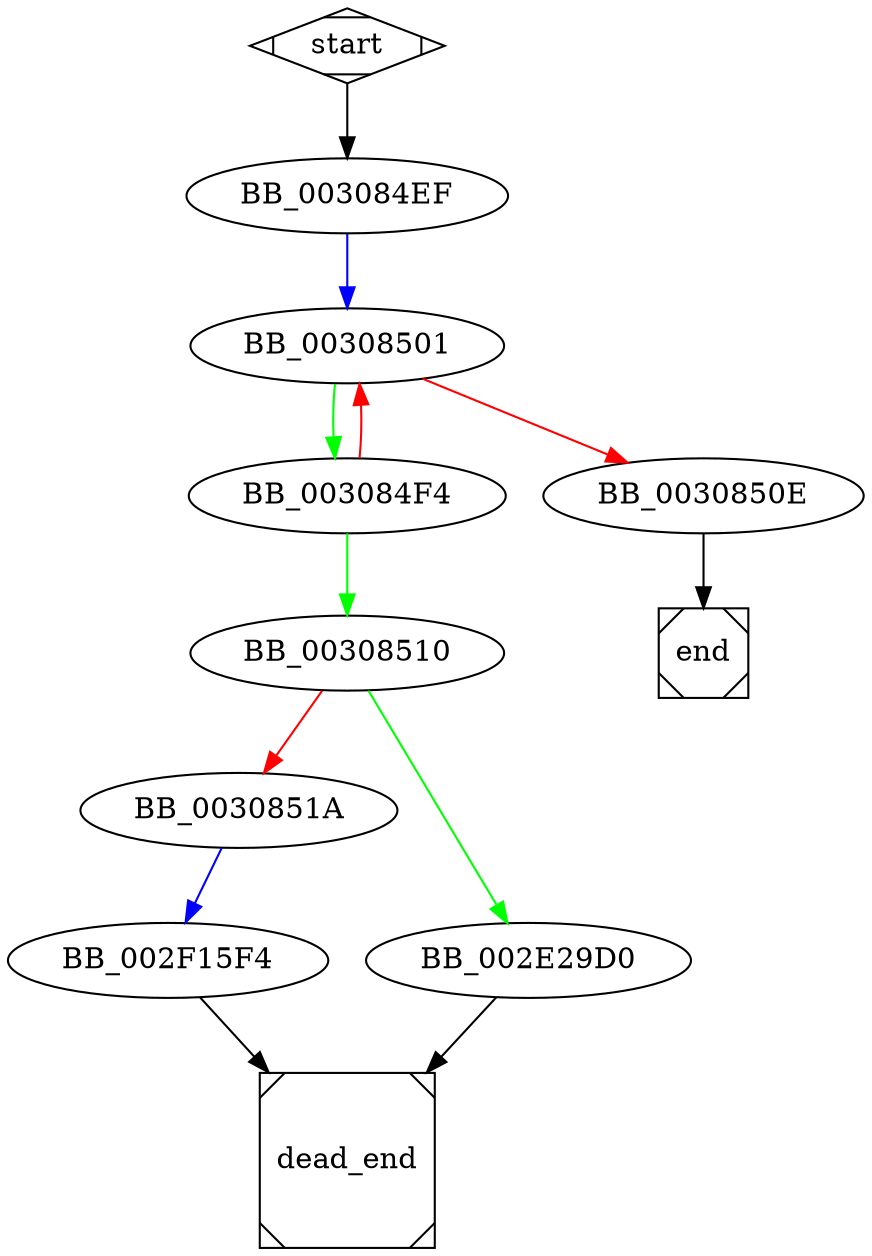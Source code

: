 digraph G {
  start -> BB_003084EF;

  BB_003084EF -> BB_00308501 [color=blue];
  BB_003084F4 -> BB_00308501 [color=red];
  BB_003084F4 -> BB_00308510 [color=green];
  BB_00308501 -> BB_0030850E [color=red];
  BB_00308501 -> BB_003084F4 [color=green];
  BB_0030850E -> end;
  BB_00308510 -> BB_0030851A [color=red];
  BB_00308510 -> BB_002E29D0 [color=green];
  BB_0030851A -> BB_002F15F4 [color=blue];
  
  BB_002E29D0 -> dead_end;
  BB_002F15F4 -> dead_end;
  
  start [shape=Mdiamond];
  end [shape=Msquare];
  dead_end [shape=Msquare];
}
